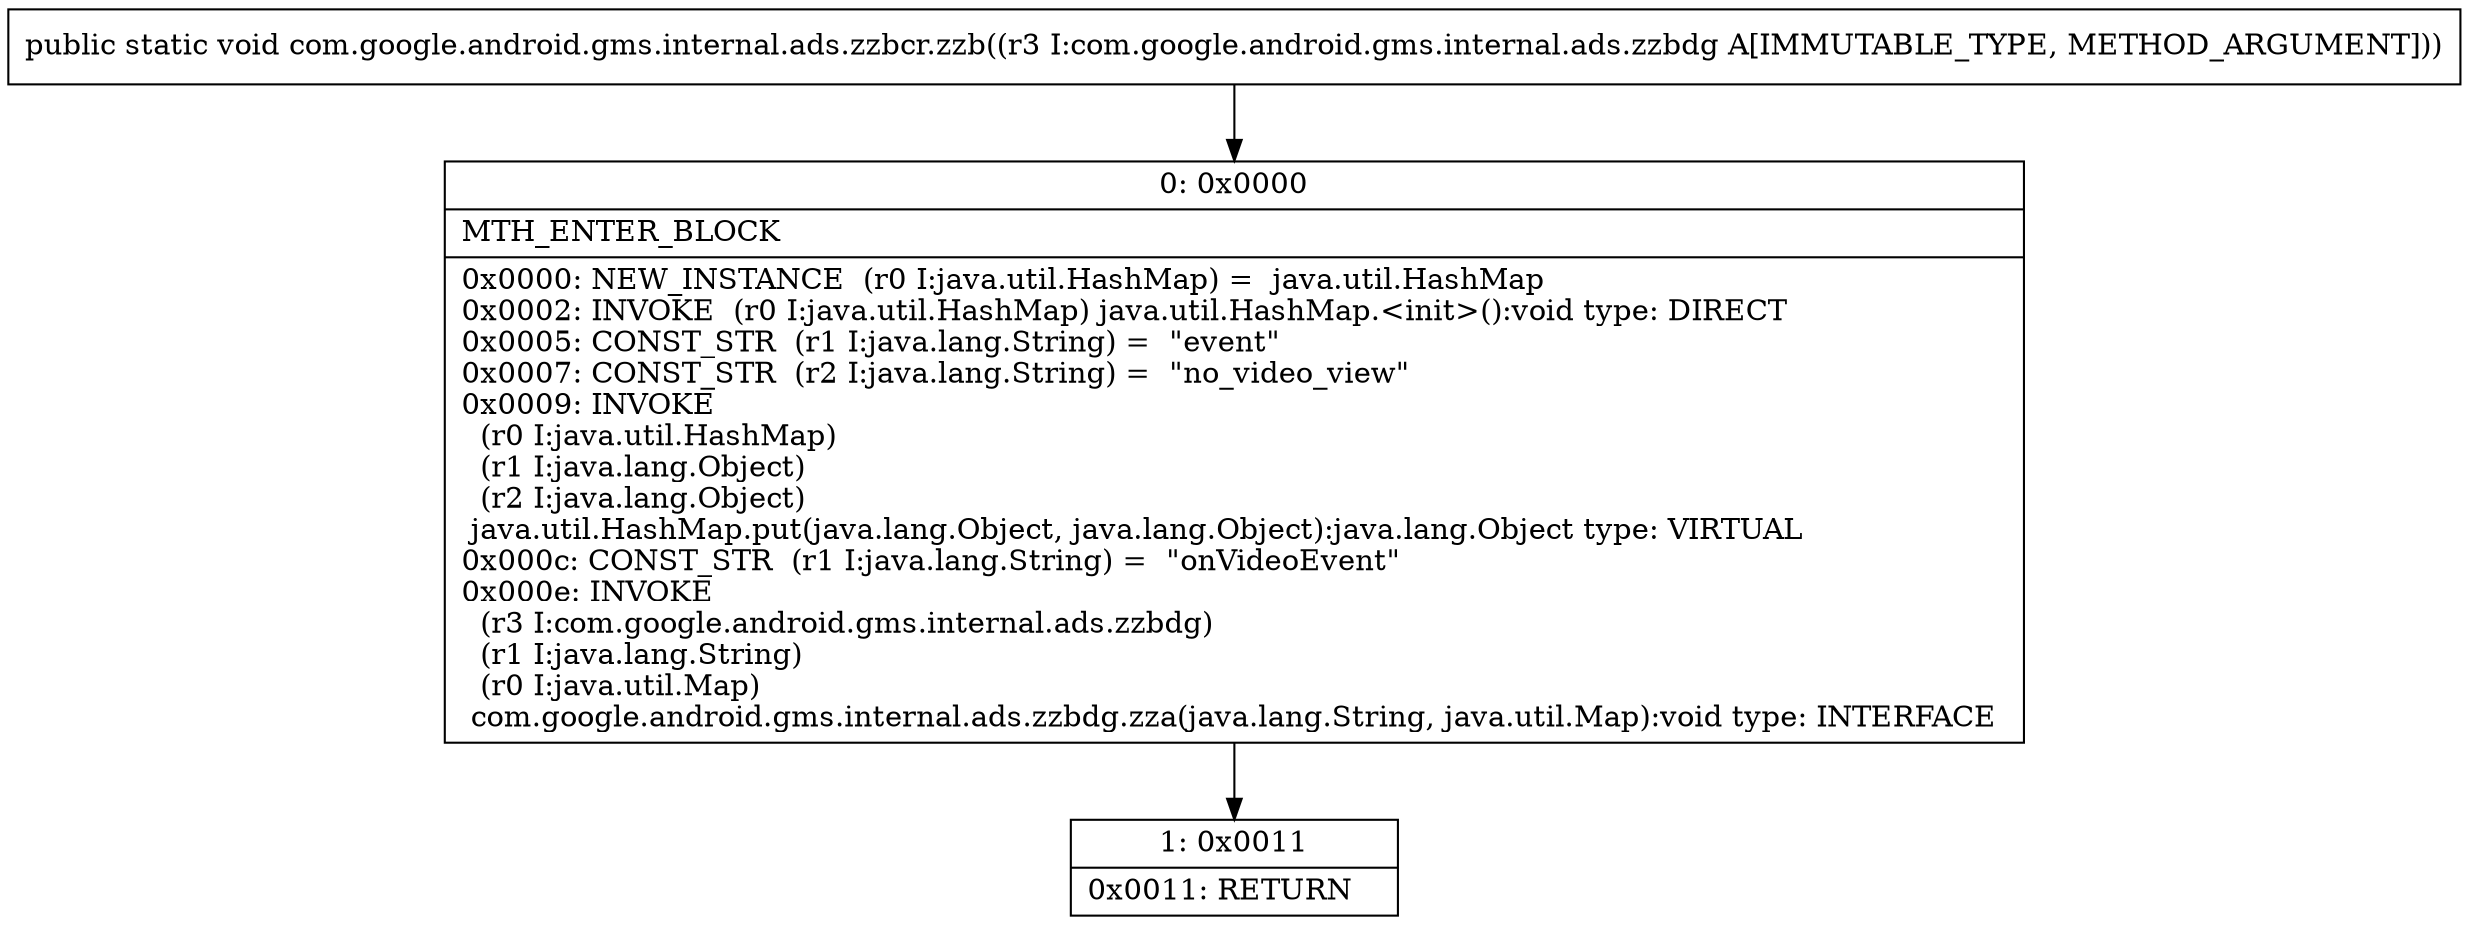 digraph "CFG forcom.google.android.gms.internal.ads.zzbcr.zzb(Lcom\/google\/android\/gms\/internal\/ads\/zzbdg;)V" {
Node_0 [shape=record,label="{0\:\ 0x0000|MTH_ENTER_BLOCK\l|0x0000: NEW_INSTANCE  (r0 I:java.util.HashMap) =  java.util.HashMap \l0x0002: INVOKE  (r0 I:java.util.HashMap) java.util.HashMap.\<init\>():void type: DIRECT \l0x0005: CONST_STR  (r1 I:java.lang.String) =  \"event\" \l0x0007: CONST_STR  (r2 I:java.lang.String) =  \"no_video_view\" \l0x0009: INVOKE  \l  (r0 I:java.util.HashMap)\l  (r1 I:java.lang.Object)\l  (r2 I:java.lang.Object)\l java.util.HashMap.put(java.lang.Object, java.lang.Object):java.lang.Object type: VIRTUAL \l0x000c: CONST_STR  (r1 I:java.lang.String) =  \"onVideoEvent\" \l0x000e: INVOKE  \l  (r3 I:com.google.android.gms.internal.ads.zzbdg)\l  (r1 I:java.lang.String)\l  (r0 I:java.util.Map)\l com.google.android.gms.internal.ads.zzbdg.zza(java.lang.String, java.util.Map):void type: INTERFACE \l}"];
Node_1 [shape=record,label="{1\:\ 0x0011|0x0011: RETURN   \l}"];
MethodNode[shape=record,label="{public static void com.google.android.gms.internal.ads.zzbcr.zzb((r3 I:com.google.android.gms.internal.ads.zzbdg A[IMMUTABLE_TYPE, METHOD_ARGUMENT])) }"];
MethodNode -> Node_0;
Node_0 -> Node_1;
}

